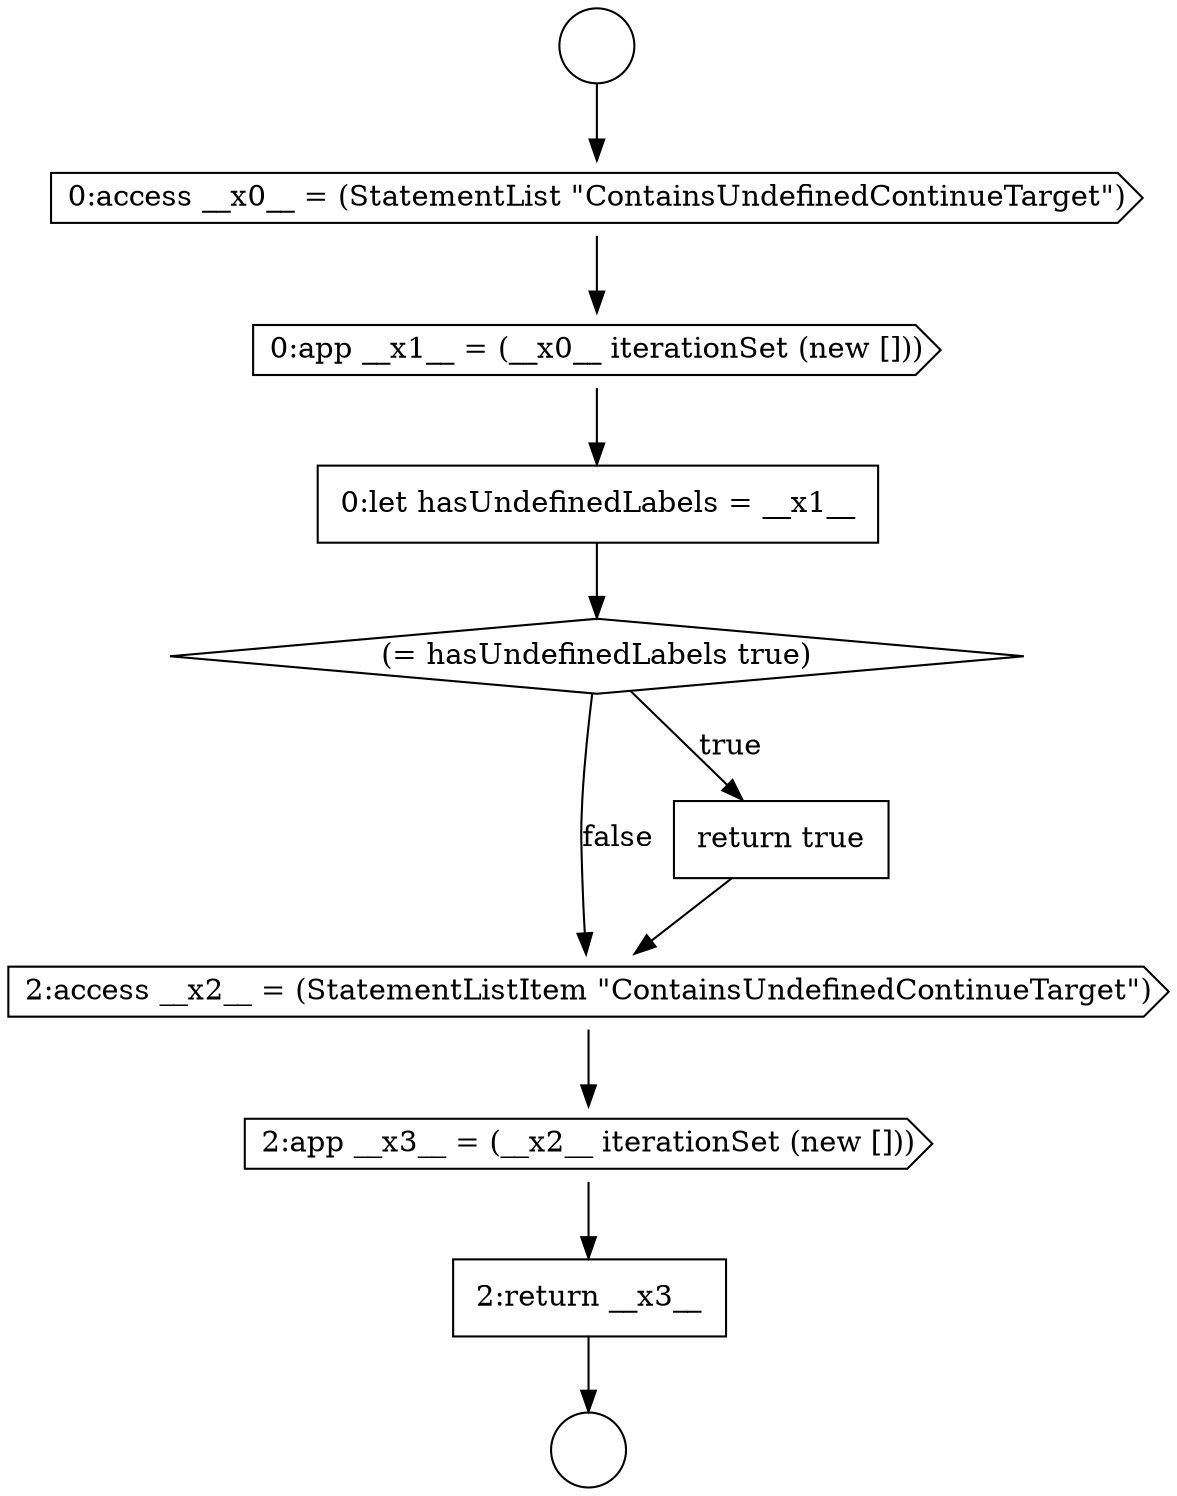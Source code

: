 digraph {
  node5390 [shape=cds, label=<<font color="black">0:access __x0__ = (StatementList &quot;ContainsUndefinedContinueTarget&quot;)</font>> color="black" fillcolor="white" style=filled]
  node5393 [shape=diamond, label=<<font color="black">(= hasUndefinedLabels true)</font>> color="black" fillcolor="white" style=filled]
  node5397 [shape=none, margin=0, label=<<font color="black">
    <table border="0" cellborder="1" cellspacing="0" cellpadding="10">
      <tr><td align="left">2:return __x3__</td></tr>
    </table>
  </font>> color="black" fillcolor="white" style=filled]
  node5396 [shape=cds, label=<<font color="black">2:app __x3__ = (__x2__ iterationSet (new []))</font>> color="black" fillcolor="white" style=filled]
  node5391 [shape=cds, label=<<font color="black">0:app __x1__ = (__x0__ iterationSet (new []))</font>> color="black" fillcolor="white" style=filled]
  node5395 [shape=cds, label=<<font color="black">2:access __x2__ = (StatementListItem &quot;ContainsUndefinedContinueTarget&quot;)</font>> color="black" fillcolor="white" style=filled]
  node5392 [shape=none, margin=0, label=<<font color="black">
    <table border="0" cellborder="1" cellspacing="0" cellpadding="10">
      <tr><td align="left">0:let hasUndefinedLabels = __x1__</td></tr>
    </table>
  </font>> color="black" fillcolor="white" style=filled]
  node5388 [shape=circle label=" " color="black" fillcolor="white" style=filled]
  node5389 [shape=circle label=" " color="black" fillcolor="white" style=filled]
  node5394 [shape=none, margin=0, label=<<font color="black">
    <table border="0" cellborder="1" cellspacing="0" cellpadding="10">
      <tr><td align="left">return true</td></tr>
    </table>
  </font>> color="black" fillcolor="white" style=filled]
  node5395 -> node5396 [ color="black"]
  node5393 -> node5394 [label=<<font color="black">true</font>> color="black"]
  node5393 -> node5395 [label=<<font color="black">false</font>> color="black"]
  node5388 -> node5390 [ color="black"]
  node5394 -> node5395 [ color="black"]
  node5391 -> node5392 [ color="black"]
  node5396 -> node5397 [ color="black"]
  node5390 -> node5391 [ color="black"]
  node5392 -> node5393 [ color="black"]
  node5397 -> node5389 [ color="black"]
}
